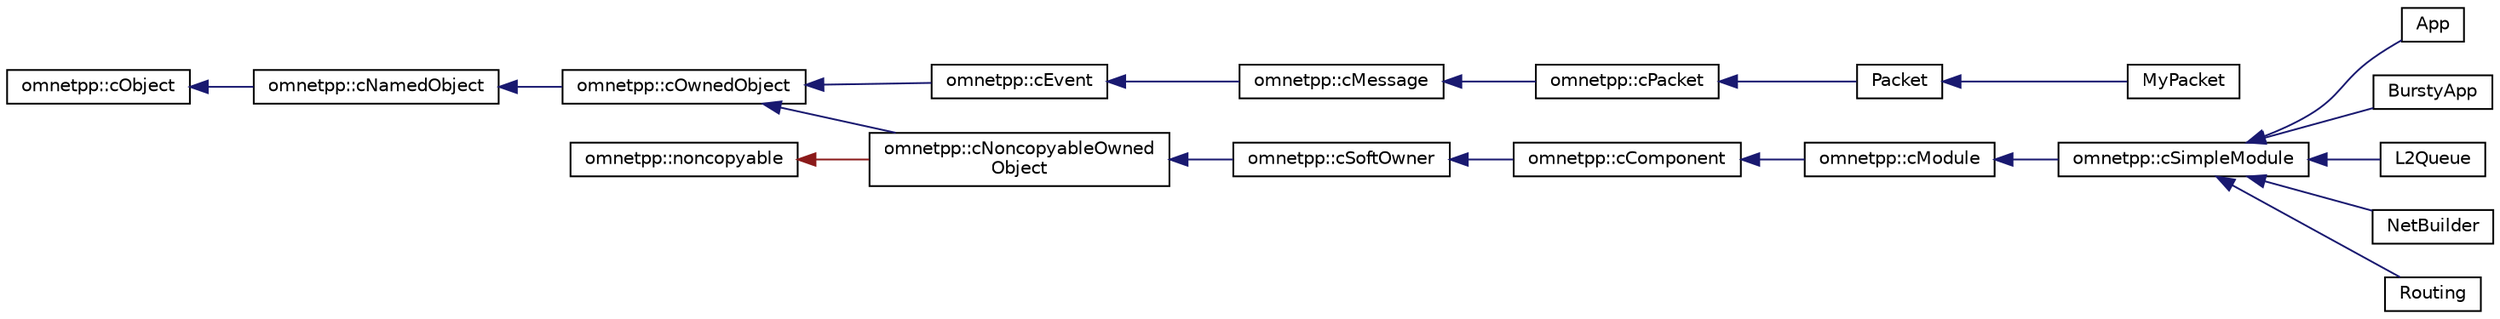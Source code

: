 digraph "Graphical Class Hierarchy"
{
 // LATEX_PDF_SIZE
  edge [fontname="Helvetica",fontsize="10",labelfontname="Helvetica",labelfontsize="10"];
  node [fontname="Helvetica",fontsize="10",shape=record];
  rankdir="LR";
  Node0 [label="omnetpp::cObject",height=0.2,width=0.4,color="black", fillcolor="white", style="filled",URL="/home/asus/Downloads/omnetpp-6.0/doc/api/opptags.xml$classomnetpp_1_1cObject.html",tooltip=" "];
  Node0 -> Node1 [dir="back",color="midnightblue",fontsize="10",style="solid",fontname="Helvetica"];
  Node1 [label="omnetpp::cNamedObject",height=0.2,width=0.4,color="black", fillcolor="white", style="filled",URL="/home/asus/Downloads/omnetpp-6.0/doc/api/opptags.xml$classomnetpp_1_1cNamedObject.html",tooltip=" "];
  Node1 -> Node2 [dir="back",color="midnightblue",fontsize="10",style="solid",fontname="Helvetica"];
  Node2 [label="omnetpp::cOwnedObject",height=0.2,width=0.4,color="black", fillcolor="white", style="filled",URL="/home/asus/Downloads/omnetpp-6.0/doc/api/opptags.xml$classomnetpp_1_1cOwnedObject.html",tooltip=" "];
  Node2 -> Node3 [dir="back",color="midnightblue",fontsize="10",style="solid",fontname="Helvetica"];
  Node3 [label="omnetpp::cEvent",height=0.2,width=0.4,color="black", fillcolor="white", style="filled",URL="/home/asus/Downloads/omnetpp-6.0/doc/api/opptags.xml$classomnetpp_1_1cEvent.html",tooltip=" "];
  Node3 -> Node4 [dir="back",color="midnightblue",fontsize="10",style="solid",fontname="Helvetica"];
  Node4 [label="omnetpp::cMessage",height=0.2,width=0.4,color="black", fillcolor="white", style="filled",URL="/home/asus/Downloads/omnetpp-6.0/doc/api/opptags.xml$classomnetpp_1_1cMessage.html",tooltip=" "];
  Node4 -> Node5 [dir="back",color="midnightblue",fontsize="10",style="solid",fontname="Helvetica"];
  Node5 [label="omnetpp::cPacket",height=0.2,width=0.4,color="black", fillcolor="white", style="filled",URL="/home/asus/Downloads/omnetpp-6.0/doc/api/opptags.xml$classomnetpp_1_1cPacket.html",tooltip=" "];
  Node5 -> Node6 [dir="back",color="midnightblue",fontsize="10",style="solid",fontname="Helvetica"];
  Node6 [label="Packet",height=0.2,width=0.4,color="black", fillcolor="white", style="filled",URL="$classPacket.html",tooltip="Class generated from node/Packet.msg:15 by opp_msgtool."];
  Node6 -> Node7 [dir="back",color="midnightblue",fontsize="10",style="solid",fontname="Helvetica"];
  Node7 [label="MyPacket",height=0.2,width=0.4,color="black", fillcolor="white", style="filled",URL="$classMyPacket.html",tooltip=" "];
  Node2 -> Node8 [dir="back",color="midnightblue",fontsize="10",style="solid",fontname="Helvetica"];
  Node8 [label="omnetpp::cNoncopyableOwned\lObject",height=0.2,width=0.4,color="black", fillcolor="white", style="filled",URL="/home/asus/Downloads/omnetpp-6.0/doc/api/opptags.xml$classomnetpp_1_1cNoncopyableOwnedObject.html",tooltip=" "];
  Node8 -> Node9 [dir="back",color="midnightblue",fontsize="10",style="solid",fontname="Helvetica"];
  Node9 [label="omnetpp::cSoftOwner",height=0.2,width=0.4,color="black", fillcolor="white", style="filled",URL="/home/asus/Downloads/omnetpp-6.0/doc/api/opptags.xml$classomnetpp_1_1cSoftOwner.html",tooltip=" "];
  Node9 -> Node10 [dir="back",color="midnightblue",fontsize="10",style="solid",fontname="Helvetica"];
  Node10 [label="omnetpp::cComponent",height=0.2,width=0.4,color="black", fillcolor="white", style="filled",URL="/home/asus/Downloads/omnetpp-6.0/doc/api/opptags.xml$classomnetpp_1_1cComponent.html",tooltip=" "];
  Node10 -> Node11 [dir="back",color="midnightblue",fontsize="10",style="solid",fontname="Helvetica"];
  Node11 [label="omnetpp::cModule",height=0.2,width=0.4,color="black", fillcolor="white", style="filled",URL="/home/asus/Downloads/omnetpp-6.0/doc/api/opptags.xml$classomnetpp_1_1cModule.html",tooltip=" "];
  Node11 -> Node12 [dir="back",color="midnightblue",fontsize="10",style="solid",fontname="Helvetica"];
  Node12 [label="omnetpp::cSimpleModule",height=0.2,width=0.4,color="black", fillcolor="white", style="filled",URL="/home/asus/Downloads/omnetpp-6.0/doc/api/opptags.xml$classomnetpp_1_1cSimpleModule.html",tooltip=" "];
  Node12 -> Node13 [dir="back",color="midnightblue",fontsize="10",style="solid",fontname="Helvetica"];
  Node13 [label="App",height=0.2,width=0.4,color="black", fillcolor="white", style="filled",URL="$classApp.html",tooltip=" "];
  Node12 -> Node14 [dir="back",color="midnightblue",fontsize="10",style="solid",fontname="Helvetica"];
  Node14 [label="BurstyApp",height=0.2,width=0.4,color="black", fillcolor="white", style="filled",URL="$classBurstyApp.html",tooltip="A bursty packet generator; see NED file for more info."];
  Node12 -> Node15 [dir="back",color="midnightblue",fontsize="10",style="solid",fontname="Helvetica"];
  Node15 [label="L2Queue",height=0.2,width=0.4,color="black", fillcolor="white", style="filled",URL="$classL2Queue.html",tooltip="Point-to-point interface module."];
  Node12 -> Node16 [dir="back",color="midnightblue",fontsize="10",style="solid",fontname="Helvetica"];
  Node16 [label="NetBuilder",height=0.2,width=0.4,color="black", fillcolor="white", style="filled",URL="$classNetBuilder.html",tooltip=" "];
  Node12 -> Node17 [dir="back",color="midnightblue",fontsize="10",style="solid",fontname="Helvetica"];
  Node17 [label="Routing",height=0.2,width=0.4,color="black", fillcolor="white", style="filled",URL="$classRouting.html",tooltip="Demonstrates static routing, utilizing the cTopology class."];
  Node23 [label="omnetpp::noncopyable",height=0.2,width=0.4,color="black", fillcolor="white", style="filled",URL="/home/asus/Downloads/omnetpp-6.0/doc/api/opptags.xml$classomnetpp_1_1noncopyable.html",tooltip=" "];
  Node23 -> Node8 [dir="back",color="firebrick4",fontsize="10",style="solid",fontname="Helvetica"];
}
